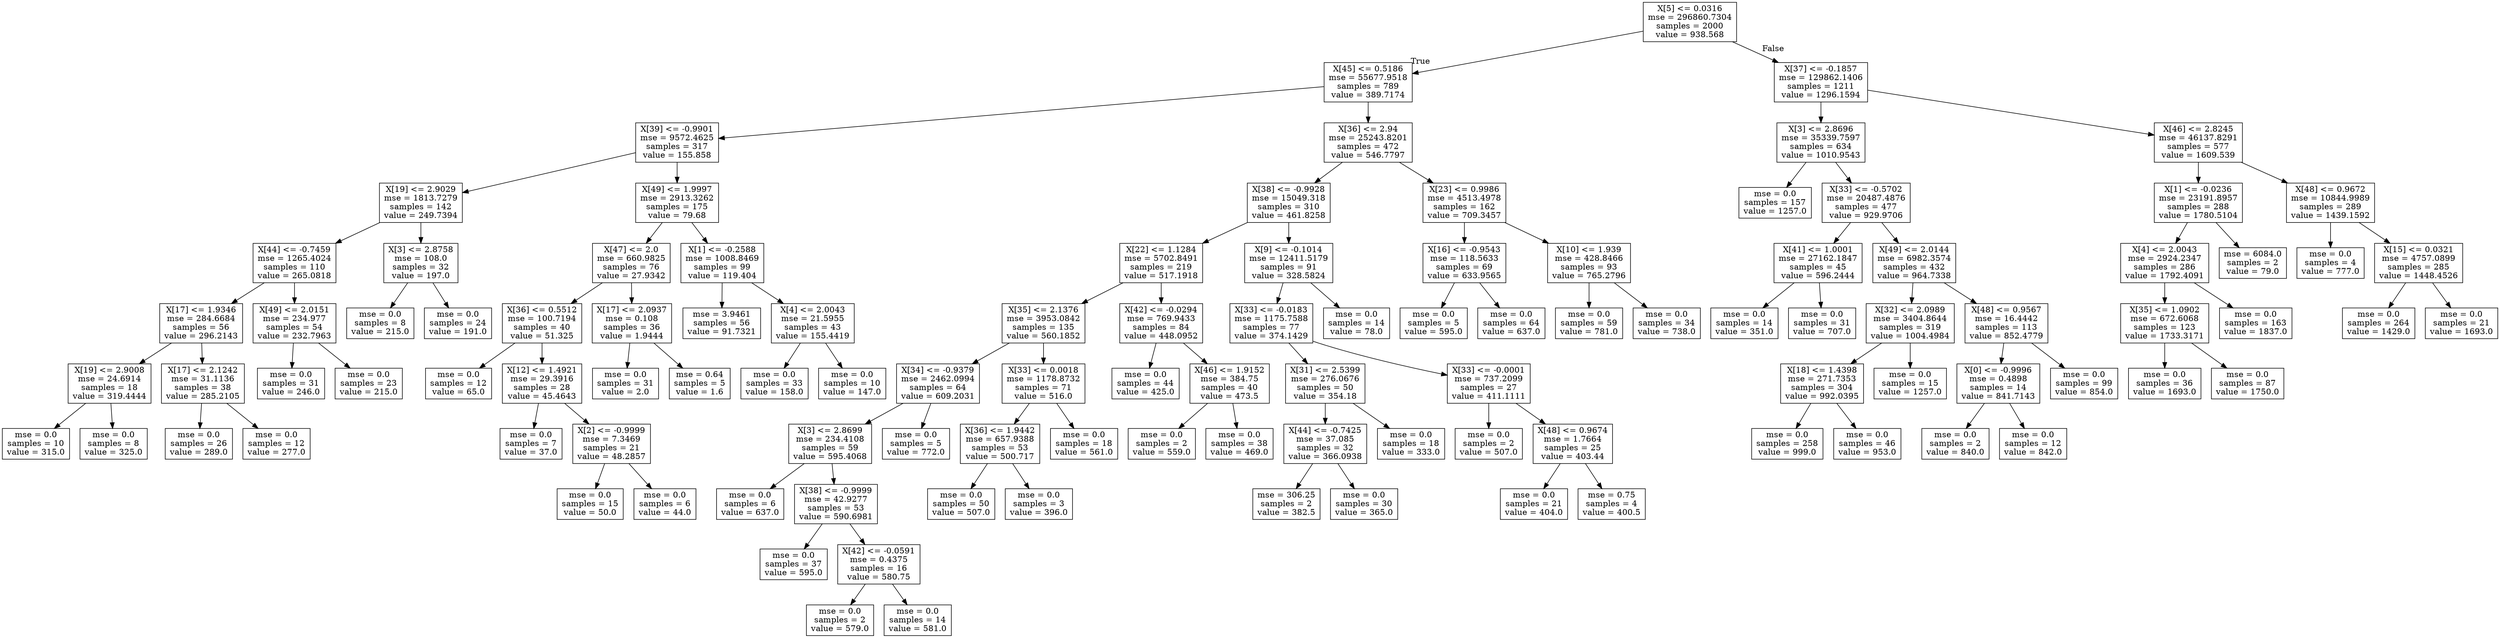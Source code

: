 digraph Tree {
node [shape=box] ;
0 [label="X[5] <= 0.0316\nmse = 296860.7304\nsamples = 2000\nvalue = 938.568"] ;
1 [label="X[45] <= 0.5186\nmse = 55677.9518\nsamples = 789\nvalue = 389.7174"] ;
0 -> 1 [labeldistance=2.5, labelangle=45, headlabel="True"] ;
2 [label="X[39] <= -0.9901\nmse = 9572.4625\nsamples = 317\nvalue = 155.858"] ;
1 -> 2 ;
3 [label="X[19] <= 2.9029\nmse = 1813.7279\nsamples = 142\nvalue = 249.7394"] ;
2 -> 3 ;
4 [label="X[44] <= -0.7459\nmse = 1265.4024\nsamples = 110\nvalue = 265.0818"] ;
3 -> 4 ;
5 [label="X[17] <= 1.9346\nmse = 284.6684\nsamples = 56\nvalue = 296.2143"] ;
4 -> 5 ;
6 [label="X[19] <= 2.9008\nmse = 24.6914\nsamples = 18\nvalue = 319.4444"] ;
5 -> 6 ;
7 [label="mse = 0.0\nsamples = 10\nvalue = 315.0"] ;
6 -> 7 ;
8 [label="mse = 0.0\nsamples = 8\nvalue = 325.0"] ;
6 -> 8 ;
9 [label="X[17] <= 2.1242\nmse = 31.1136\nsamples = 38\nvalue = 285.2105"] ;
5 -> 9 ;
10 [label="mse = 0.0\nsamples = 26\nvalue = 289.0"] ;
9 -> 10 ;
11 [label="mse = 0.0\nsamples = 12\nvalue = 277.0"] ;
9 -> 11 ;
12 [label="X[49] <= 2.0151\nmse = 234.977\nsamples = 54\nvalue = 232.7963"] ;
4 -> 12 ;
13 [label="mse = 0.0\nsamples = 31\nvalue = 246.0"] ;
12 -> 13 ;
14 [label="mse = 0.0\nsamples = 23\nvalue = 215.0"] ;
12 -> 14 ;
15 [label="X[3] <= 2.8758\nmse = 108.0\nsamples = 32\nvalue = 197.0"] ;
3 -> 15 ;
16 [label="mse = 0.0\nsamples = 8\nvalue = 215.0"] ;
15 -> 16 ;
17 [label="mse = 0.0\nsamples = 24\nvalue = 191.0"] ;
15 -> 17 ;
18 [label="X[49] <= 1.9997\nmse = 2913.3262\nsamples = 175\nvalue = 79.68"] ;
2 -> 18 ;
19 [label="X[47] <= 2.0\nmse = 660.9825\nsamples = 76\nvalue = 27.9342"] ;
18 -> 19 ;
20 [label="X[36] <= 0.5512\nmse = 100.7194\nsamples = 40\nvalue = 51.325"] ;
19 -> 20 ;
21 [label="mse = 0.0\nsamples = 12\nvalue = 65.0"] ;
20 -> 21 ;
22 [label="X[12] <= 1.4921\nmse = 29.3916\nsamples = 28\nvalue = 45.4643"] ;
20 -> 22 ;
23 [label="mse = 0.0\nsamples = 7\nvalue = 37.0"] ;
22 -> 23 ;
24 [label="X[2] <= -0.9999\nmse = 7.3469\nsamples = 21\nvalue = 48.2857"] ;
22 -> 24 ;
25 [label="mse = 0.0\nsamples = 15\nvalue = 50.0"] ;
24 -> 25 ;
26 [label="mse = 0.0\nsamples = 6\nvalue = 44.0"] ;
24 -> 26 ;
27 [label="X[17] <= 2.0937\nmse = 0.108\nsamples = 36\nvalue = 1.9444"] ;
19 -> 27 ;
28 [label="mse = 0.0\nsamples = 31\nvalue = 2.0"] ;
27 -> 28 ;
29 [label="mse = 0.64\nsamples = 5\nvalue = 1.6"] ;
27 -> 29 ;
30 [label="X[1] <= -0.2588\nmse = 1008.8469\nsamples = 99\nvalue = 119.404"] ;
18 -> 30 ;
31 [label="mse = 3.9461\nsamples = 56\nvalue = 91.7321"] ;
30 -> 31 ;
32 [label="X[4] <= 2.0043\nmse = 21.5955\nsamples = 43\nvalue = 155.4419"] ;
30 -> 32 ;
33 [label="mse = 0.0\nsamples = 33\nvalue = 158.0"] ;
32 -> 33 ;
34 [label="mse = 0.0\nsamples = 10\nvalue = 147.0"] ;
32 -> 34 ;
35 [label="X[36] <= 2.94\nmse = 25243.8201\nsamples = 472\nvalue = 546.7797"] ;
1 -> 35 ;
36 [label="X[38] <= -0.9928\nmse = 15049.318\nsamples = 310\nvalue = 461.8258"] ;
35 -> 36 ;
37 [label="X[22] <= 1.1284\nmse = 5702.8491\nsamples = 219\nvalue = 517.1918"] ;
36 -> 37 ;
38 [label="X[35] <= 2.1376\nmse = 3953.0842\nsamples = 135\nvalue = 560.1852"] ;
37 -> 38 ;
39 [label="X[34] <= -0.9379\nmse = 2462.0994\nsamples = 64\nvalue = 609.2031"] ;
38 -> 39 ;
40 [label="X[3] <= 2.8699\nmse = 234.4108\nsamples = 59\nvalue = 595.4068"] ;
39 -> 40 ;
41 [label="mse = 0.0\nsamples = 6\nvalue = 637.0"] ;
40 -> 41 ;
42 [label="X[38] <= -0.9999\nmse = 42.9277\nsamples = 53\nvalue = 590.6981"] ;
40 -> 42 ;
43 [label="mse = 0.0\nsamples = 37\nvalue = 595.0"] ;
42 -> 43 ;
44 [label="X[42] <= -0.0591\nmse = 0.4375\nsamples = 16\nvalue = 580.75"] ;
42 -> 44 ;
45 [label="mse = 0.0\nsamples = 2\nvalue = 579.0"] ;
44 -> 45 ;
46 [label="mse = 0.0\nsamples = 14\nvalue = 581.0"] ;
44 -> 46 ;
47 [label="mse = 0.0\nsamples = 5\nvalue = 772.0"] ;
39 -> 47 ;
48 [label="X[33] <= 0.0018\nmse = 1178.8732\nsamples = 71\nvalue = 516.0"] ;
38 -> 48 ;
49 [label="X[36] <= 1.9442\nmse = 657.9388\nsamples = 53\nvalue = 500.717"] ;
48 -> 49 ;
50 [label="mse = 0.0\nsamples = 50\nvalue = 507.0"] ;
49 -> 50 ;
51 [label="mse = 0.0\nsamples = 3\nvalue = 396.0"] ;
49 -> 51 ;
52 [label="mse = 0.0\nsamples = 18\nvalue = 561.0"] ;
48 -> 52 ;
53 [label="X[42] <= -0.0294\nmse = 769.9433\nsamples = 84\nvalue = 448.0952"] ;
37 -> 53 ;
54 [label="mse = 0.0\nsamples = 44\nvalue = 425.0"] ;
53 -> 54 ;
55 [label="X[46] <= 1.9152\nmse = 384.75\nsamples = 40\nvalue = 473.5"] ;
53 -> 55 ;
56 [label="mse = 0.0\nsamples = 2\nvalue = 559.0"] ;
55 -> 56 ;
57 [label="mse = 0.0\nsamples = 38\nvalue = 469.0"] ;
55 -> 57 ;
58 [label="X[9] <= -0.1014\nmse = 12411.5179\nsamples = 91\nvalue = 328.5824"] ;
36 -> 58 ;
59 [label="X[33] <= -0.0183\nmse = 1175.7588\nsamples = 77\nvalue = 374.1429"] ;
58 -> 59 ;
60 [label="X[31] <= 2.5399\nmse = 276.0676\nsamples = 50\nvalue = 354.18"] ;
59 -> 60 ;
61 [label="X[44] <= -0.7425\nmse = 37.085\nsamples = 32\nvalue = 366.0938"] ;
60 -> 61 ;
62 [label="mse = 306.25\nsamples = 2\nvalue = 382.5"] ;
61 -> 62 ;
63 [label="mse = 0.0\nsamples = 30\nvalue = 365.0"] ;
61 -> 63 ;
64 [label="mse = 0.0\nsamples = 18\nvalue = 333.0"] ;
60 -> 64 ;
65 [label="X[33] <= -0.0001\nmse = 737.2099\nsamples = 27\nvalue = 411.1111"] ;
59 -> 65 ;
66 [label="mse = 0.0\nsamples = 2\nvalue = 507.0"] ;
65 -> 66 ;
67 [label="X[48] <= 0.9674\nmse = 1.7664\nsamples = 25\nvalue = 403.44"] ;
65 -> 67 ;
68 [label="mse = 0.0\nsamples = 21\nvalue = 404.0"] ;
67 -> 68 ;
69 [label="mse = 0.75\nsamples = 4\nvalue = 400.5"] ;
67 -> 69 ;
70 [label="mse = 0.0\nsamples = 14\nvalue = 78.0"] ;
58 -> 70 ;
71 [label="X[23] <= 0.9986\nmse = 4513.4978\nsamples = 162\nvalue = 709.3457"] ;
35 -> 71 ;
72 [label="X[16] <= -0.9543\nmse = 118.5633\nsamples = 69\nvalue = 633.9565"] ;
71 -> 72 ;
73 [label="mse = 0.0\nsamples = 5\nvalue = 595.0"] ;
72 -> 73 ;
74 [label="mse = 0.0\nsamples = 64\nvalue = 637.0"] ;
72 -> 74 ;
75 [label="X[10] <= 1.939\nmse = 428.8466\nsamples = 93\nvalue = 765.2796"] ;
71 -> 75 ;
76 [label="mse = 0.0\nsamples = 59\nvalue = 781.0"] ;
75 -> 76 ;
77 [label="mse = 0.0\nsamples = 34\nvalue = 738.0"] ;
75 -> 77 ;
78 [label="X[37] <= -0.1857\nmse = 129862.1406\nsamples = 1211\nvalue = 1296.1594"] ;
0 -> 78 [labeldistance=2.5, labelangle=-45, headlabel="False"] ;
79 [label="X[3] <= 2.8696\nmse = 35339.7597\nsamples = 634\nvalue = 1010.9543"] ;
78 -> 79 ;
80 [label="mse = 0.0\nsamples = 157\nvalue = 1257.0"] ;
79 -> 80 ;
81 [label="X[33] <= -0.5702\nmse = 20487.4876\nsamples = 477\nvalue = 929.9706"] ;
79 -> 81 ;
82 [label="X[41] <= 1.0001\nmse = 27162.1847\nsamples = 45\nvalue = 596.2444"] ;
81 -> 82 ;
83 [label="mse = 0.0\nsamples = 14\nvalue = 351.0"] ;
82 -> 83 ;
84 [label="mse = 0.0\nsamples = 31\nvalue = 707.0"] ;
82 -> 84 ;
85 [label="X[49] <= 2.0144\nmse = 6982.3574\nsamples = 432\nvalue = 964.7338"] ;
81 -> 85 ;
86 [label="X[32] <= 2.0989\nmse = 3404.8644\nsamples = 319\nvalue = 1004.4984"] ;
85 -> 86 ;
87 [label="X[18] <= 1.4398\nmse = 271.7353\nsamples = 304\nvalue = 992.0395"] ;
86 -> 87 ;
88 [label="mse = 0.0\nsamples = 258\nvalue = 999.0"] ;
87 -> 88 ;
89 [label="mse = 0.0\nsamples = 46\nvalue = 953.0"] ;
87 -> 89 ;
90 [label="mse = 0.0\nsamples = 15\nvalue = 1257.0"] ;
86 -> 90 ;
91 [label="X[48] <= 0.9567\nmse = 16.4442\nsamples = 113\nvalue = 852.4779"] ;
85 -> 91 ;
92 [label="X[0] <= -0.9996\nmse = 0.4898\nsamples = 14\nvalue = 841.7143"] ;
91 -> 92 ;
93 [label="mse = 0.0\nsamples = 2\nvalue = 840.0"] ;
92 -> 93 ;
94 [label="mse = 0.0\nsamples = 12\nvalue = 842.0"] ;
92 -> 94 ;
95 [label="mse = 0.0\nsamples = 99\nvalue = 854.0"] ;
91 -> 95 ;
96 [label="X[46] <= 2.8245\nmse = 46137.8291\nsamples = 577\nvalue = 1609.539"] ;
78 -> 96 ;
97 [label="X[1] <= -0.0236\nmse = 23191.8957\nsamples = 288\nvalue = 1780.5104"] ;
96 -> 97 ;
98 [label="X[4] <= 2.0043\nmse = 2924.2347\nsamples = 286\nvalue = 1792.4091"] ;
97 -> 98 ;
99 [label="X[35] <= 1.0902\nmse = 672.6068\nsamples = 123\nvalue = 1733.3171"] ;
98 -> 99 ;
100 [label="mse = 0.0\nsamples = 36\nvalue = 1693.0"] ;
99 -> 100 ;
101 [label="mse = 0.0\nsamples = 87\nvalue = 1750.0"] ;
99 -> 101 ;
102 [label="mse = 0.0\nsamples = 163\nvalue = 1837.0"] ;
98 -> 102 ;
103 [label="mse = 6084.0\nsamples = 2\nvalue = 79.0"] ;
97 -> 103 ;
104 [label="X[48] <= 0.9672\nmse = 10844.9989\nsamples = 289\nvalue = 1439.1592"] ;
96 -> 104 ;
105 [label="mse = 0.0\nsamples = 4\nvalue = 777.0"] ;
104 -> 105 ;
106 [label="X[15] <= 0.0321\nmse = 4757.0899\nsamples = 285\nvalue = 1448.4526"] ;
104 -> 106 ;
107 [label="mse = 0.0\nsamples = 264\nvalue = 1429.0"] ;
106 -> 107 ;
108 [label="mse = 0.0\nsamples = 21\nvalue = 1693.0"] ;
106 -> 108 ;
}